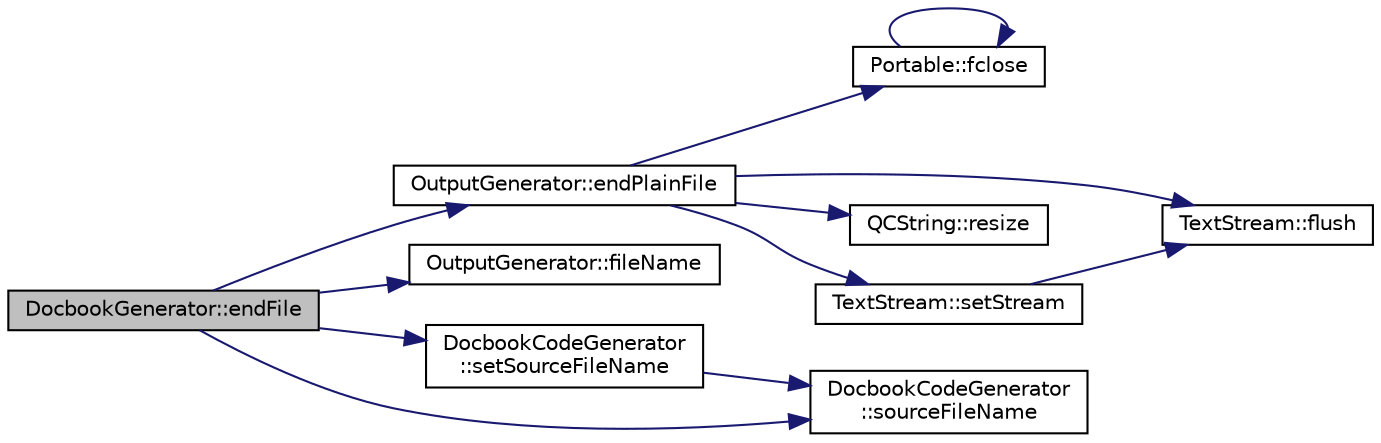 digraph "DocbookGenerator::endFile"
{
 // LATEX_PDF_SIZE
  edge [fontname="Helvetica",fontsize="10",labelfontname="Helvetica",labelfontsize="10"];
  node [fontname="Helvetica",fontsize="10",shape=record];
  rankdir="LR";
  Node1 [label="DocbookGenerator::endFile",height=0.2,width=0.4,color="black", fillcolor="grey75", style="filled", fontcolor="black",tooltip=" "];
  Node1 -> Node2 [color="midnightblue",fontsize="10",style="solid",fontname="Helvetica"];
  Node2 [label="OutputGenerator::endPlainFile",height=0.2,width=0.4,color="black", fillcolor="white", style="filled",URL="$classOutputGenerator.html#aaacf2b4efc09a2c06b9dd8cc2af69046",tooltip=" "];
  Node2 -> Node3 [color="midnightblue",fontsize="10",style="solid",fontname="Helvetica"];
  Node3 [label="Portable::fclose",height=0.2,width=0.4,color="black", fillcolor="white", style="filled",URL="$namespacePortable.html#af099fa6239b4961887192d8eadfd2a44",tooltip=" "];
  Node3 -> Node3 [color="midnightblue",fontsize="10",style="solid",fontname="Helvetica"];
  Node2 -> Node4 [color="midnightblue",fontsize="10",style="solid",fontname="Helvetica"];
  Node4 [label="TextStream::flush",height=0.2,width=0.4,color="black", fillcolor="white", style="filled",URL="$classTextStream.html#a907937b613a56aa4124608b3a092b820",tooltip=" "];
  Node2 -> Node5 [color="midnightblue",fontsize="10",style="solid",fontname="Helvetica"];
  Node5 [label="QCString::resize",height=0.2,width=0.4,color="black", fillcolor="white", style="filled",URL="$classQCString.html#a993474e2da59141336e6105b8e154f2b",tooltip=" "];
  Node2 -> Node6 [color="midnightblue",fontsize="10",style="solid",fontname="Helvetica"];
  Node6 [label="TextStream::setStream",height=0.2,width=0.4,color="black", fillcolor="white", style="filled",URL="$classTextStream.html#a18a4ee87242fc2b8e31941a71e622fd2",tooltip=" "];
  Node6 -> Node4 [color="midnightblue",fontsize="10",style="solid",fontname="Helvetica"];
  Node1 -> Node7 [color="midnightblue",fontsize="10",style="solid",fontname="Helvetica"];
  Node7 [label="OutputGenerator::fileName",height=0.2,width=0.4,color="black", fillcolor="white", style="filled",URL="$classOutputGenerator.html#ae347a53e8ee0d9c43c0590134c8e965d",tooltip=" "];
  Node1 -> Node8 [color="midnightblue",fontsize="10",style="solid",fontname="Helvetica"];
  Node8 [label="DocbookCodeGenerator\l::setSourceFileName",height=0.2,width=0.4,color="black", fillcolor="white", style="filled",URL="$classDocbookCodeGenerator.html#ab6e2bf360ffa9f8f14c457405273d4c0",tooltip=" "];
  Node8 -> Node9 [color="midnightblue",fontsize="10",style="solid",fontname="Helvetica"];
  Node9 [label="DocbookCodeGenerator\l::sourceFileName",height=0.2,width=0.4,color="black", fillcolor="white", style="filled",URL="$classDocbookCodeGenerator.html#ab495ebcb45b5e583da811c8d7d02599a",tooltip=" "];
  Node1 -> Node9 [color="midnightblue",fontsize="10",style="solid",fontname="Helvetica"];
}
